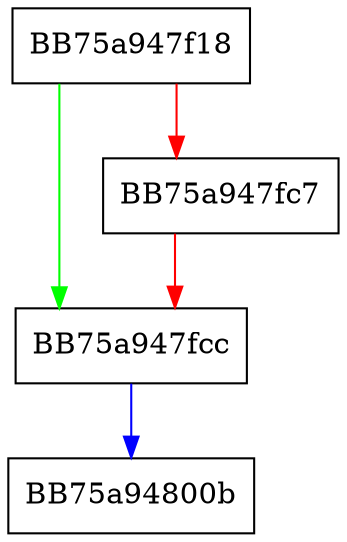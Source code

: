 digraph cfi_model {
  node [shape="box"];
  graph [splines=ortho];
  BB75a947f18 -> BB75a947fcc [color="green"];
  BB75a947f18 -> BB75a947fc7 [color="red"];
  BB75a947fc7 -> BB75a947fcc [color="red"];
  BB75a947fcc -> BB75a94800b [color="blue"];
}
